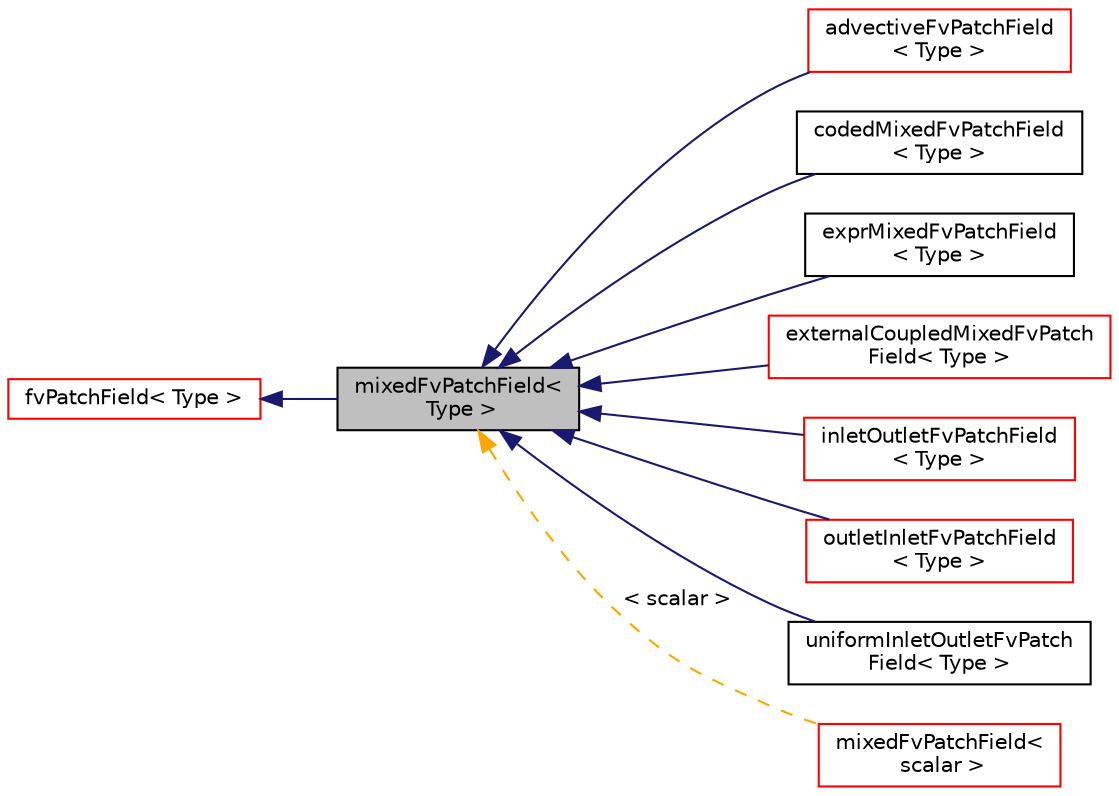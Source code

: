 digraph "mixedFvPatchField&lt; Type &gt;"
{
  bgcolor="transparent";
  edge [fontname="Helvetica",fontsize="10",labelfontname="Helvetica",labelfontsize="10"];
  node [fontname="Helvetica",fontsize="10",shape=record];
  rankdir="LR";
  Node1 [label="mixedFvPatchField\<\l Type \>",height=0.2,width=0.4,color="black", fillcolor="grey75", style="filled" fontcolor="black"];
  Node2 -> Node1 [dir="back",color="midnightblue",fontsize="10",style="solid",fontname="Helvetica"];
  Node2 [label="fvPatchField\< Type \>",height=0.2,width=0.4,color="red",URL="$classFoam_1_1fvPatchField.html",tooltip="Abstract base class with a fat-interface to all derived classes covering all possible ways in which t..."];
  Node1 -> Node3 [dir="back",color="midnightblue",fontsize="10",style="solid",fontname="Helvetica"];
  Node3 [label="advectiveFvPatchField\l\< Type \>",height=0.2,width=0.4,color="red",URL="$classFoam_1_1advectiveFvPatchField.html",tooltip="This boundary condition provides an advective outflow condition, based on solving DDt(W..."];
  Node1 -> Node4 [dir="back",color="midnightblue",fontsize="10",style="solid",fontname="Helvetica"];
  Node4 [label="codedMixedFvPatchField\l\< Type \>",height=0.2,width=0.4,color="black",URL="$classFoam_1_1codedMixedFvPatchField.html",tooltip="Constructs on-the-fly a new boundary condition (derived from mixedFvPatchField) which is then used to..."];
  Node1 -> Node5 [dir="back",color="midnightblue",fontsize="10",style="solid",fontname="Helvetica"];
  Node5 [label="exprMixedFvPatchField\l\< Type \>",height=0.2,width=0.4,color="black",URL="$classFoam_1_1exprMixedFvPatchField.html",tooltip="A mixed boundary condition with expressions. "];
  Node1 -> Node6 [dir="back",color="midnightblue",fontsize="10",style="solid",fontname="Helvetica"];
  Node6 [label="externalCoupledMixedFvPatch\lField\< Type \>",height=0.2,width=0.4,color="red",URL="$classFoam_1_1externalCoupledMixedFvPatchField.html",tooltip="Extends the mixed boundary condition with serialisation functions. "];
  Node1 -> Node7 [dir="back",color="midnightblue",fontsize="10",style="solid",fontname="Helvetica"];
  Node7 [label="inletOutletFvPatchField\l\< Type \>",height=0.2,width=0.4,color="red",URL="$classFoam_1_1inletOutletFvPatchField.html",tooltip="This boundary condition provides a generic outflow condition, with specified inflow for the case of r..."];
  Node1 -> Node8 [dir="back",color="midnightblue",fontsize="10",style="solid",fontname="Helvetica"];
  Node8 [label="outletInletFvPatchField\l\< Type \>",height=0.2,width=0.4,color="red",URL="$classFoam_1_1outletInletFvPatchField.html",tooltip="This boundary condition provides a generic inflow condition, with specified outflow for the case of r..."];
  Node1 -> Node9 [dir="back",color="midnightblue",fontsize="10",style="solid",fontname="Helvetica"];
  Node9 [label="uniformInletOutletFvPatch\lField\< Type \>",height=0.2,width=0.4,color="black",URL="$classFoam_1_1uniformInletOutletFvPatchField.html",tooltip="Variant of inletOutlet boundary condition with uniform inletValue. "];
  Node1 -> Node10 [dir="back",color="orange",fontsize="10",style="dashed",label=" \< scalar \>" ,fontname="Helvetica"];
  Node10 [label="mixedFvPatchField\<\l scalar \>",height=0.2,width=0.4,color="red",URL="$classFoam_1_1mixedFvPatchField.html"];
}

